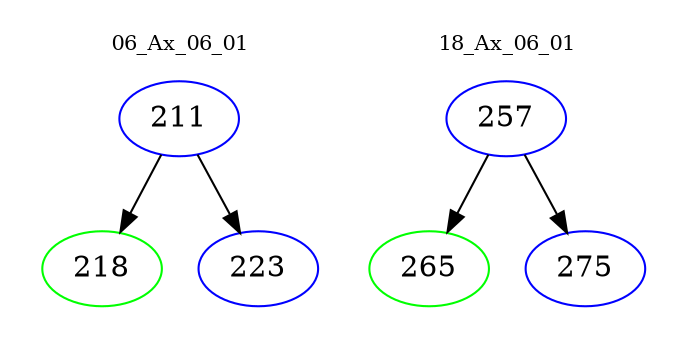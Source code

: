 digraph{
subgraph cluster_0 {
color = white
label = "06_Ax_06_01";
fontsize=10;
T0_211 [label="211", color="blue"]
T0_211 -> T0_218 [color="black"]
T0_218 [label="218", color="green"]
T0_211 -> T0_223 [color="black"]
T0_223 [label="223", color="blue"]
}
subgraph cluster_1 {
color = white
label = "18_Ax_06_01";
fontsize=10;
T1_257 [label="257", color="blue"]
T1_257 -> T1_265 [color="black"]
T1_265 [label="265", color="green"]
T1_257 -> T1_275 [color="black"]
T1_275 [label="275", color="blue"]
}
}
